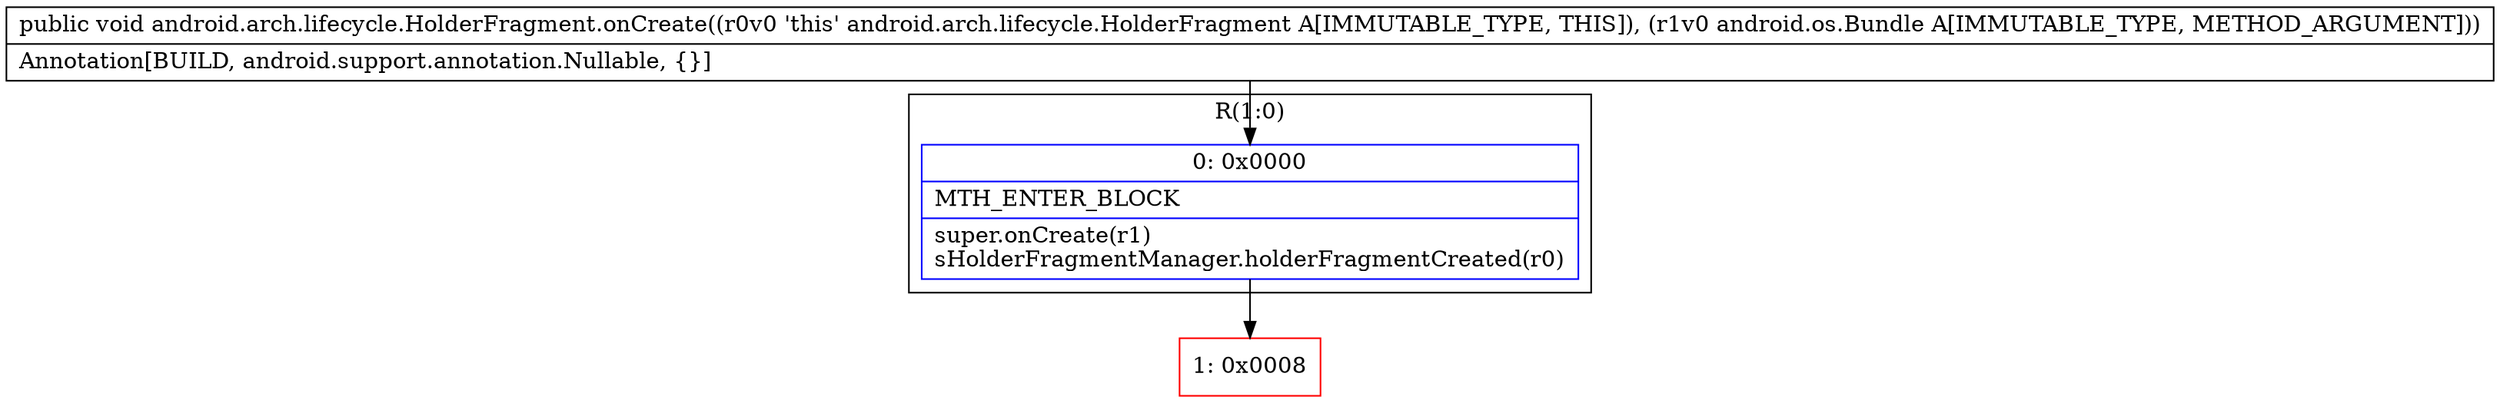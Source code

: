 digraph "CFG forandroid.arch.lifecycle.HolderFragment.onCreate(Landroid\/os\/Bundle;)V" {
subgraph cluster_Region_146480446 {
label = "R(1:0)";
node [shape=record,color=blue];
Node_0 [shape=record,label="{0\:\ 0x0000|MTH_ENTER_BLOCK\l|super.onCreate(r1)\lsHolderFragmentManager.holderFragmentCreated(r0)\l}"];
}
Node_1 [shape=record,color=red,label="{1\:\ 0x0008}"];
MethodNode[shape=record,label="{public void android.arch.lifecycle.HolderFragment.onCreate((r0v0 'this' android.arch.lifecycle.HolderFragment A[IMMUTABLE_TYPE, THIS]), (r1v0 android.os.Bundle A[IMMUTABLE_TYPE, METHOD_ARGUMENT]))  | Annotation[BUILD, android.support.annotation.Nullable, \{\}]\l}"];
MethodNode -> Node_0;
Node_0 -> Node_1;
}


